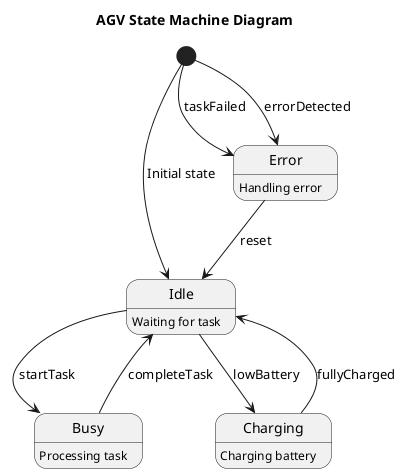 @startuml
title AGV State Machine Diagram

Idle : Waiting for task
Error : Handling error
Busy : Processing task
Charging : Charging battery

[*] --> Idle : Initial state

Idle --> Busy : startTask
Busy --> Idle : completeTask
Charging --> Idle : fullyCharged
Error --> Idle : reset
Idle --> Charging : lowBattery

[*] --> Error : taskFailed
[*] --> Error : errorDetected

@enduml
